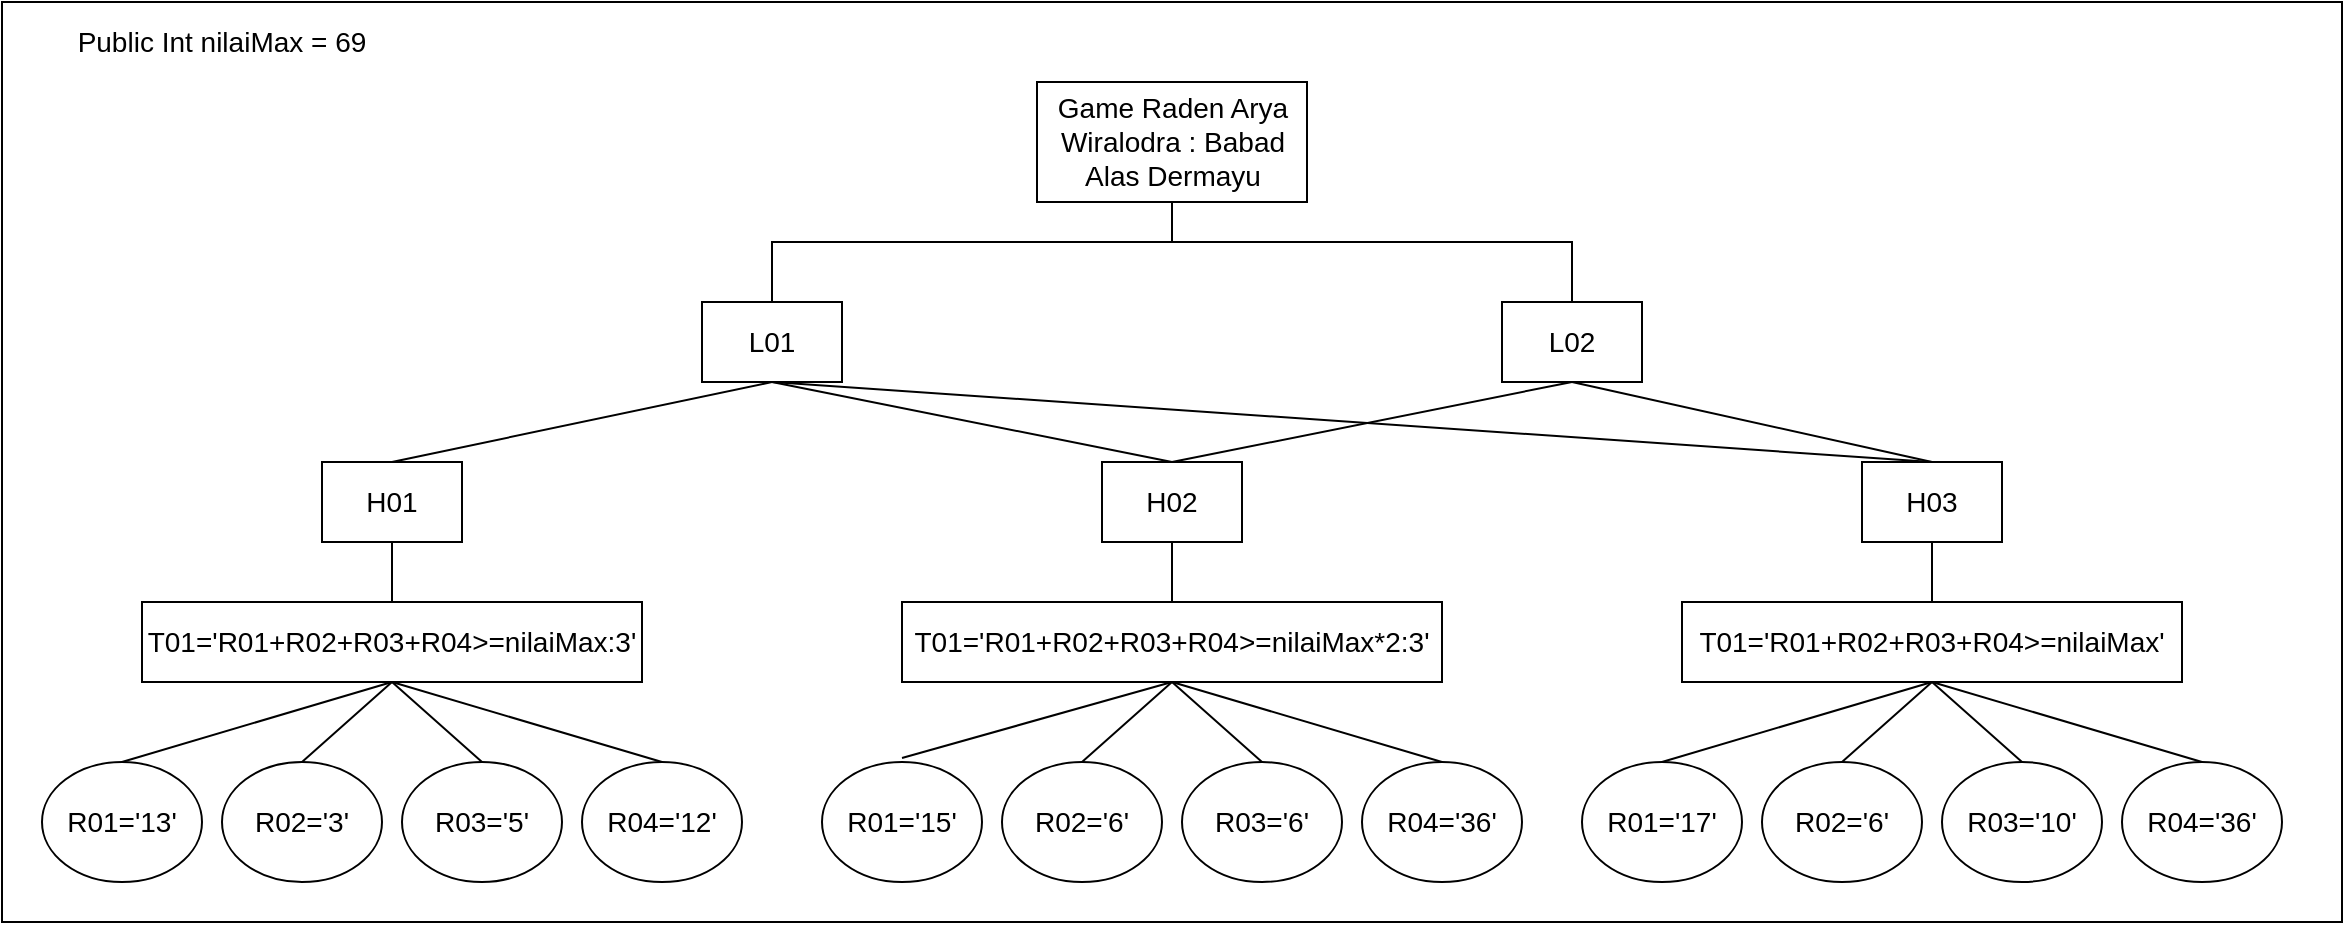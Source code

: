 <mxfile version="13.7.3" type="github"><diagram id="zMZedxxuEh53c-AYyQvR" name="Page-1"><mxGraphModel dx="1240" dy="1404" grid="1" gridSize="10" guides="1" tooltips="1" connect="1" arrows="1" fold="1" page="1" pageScale="1" pageWidth="900" pageHeight="800" math="0" shadow="0"><root><mxCell id="0"/><mxCell id="1" parent="0"/><mxCell id="JtY06ijEBdB0-CIDA702-45" value="" style="rounded=0;whiteSpace=wrap;html=1;fontSize=14;" vertex="1" parent="1"><mxGeometry y="-10" width="1170" height="460" as="geometry"/></mxCell><mxCell id="JtY06ijEBdB0-CIDA702-54" style="edgeStyle=orthogonalEdgeStyle;rounded=0;orthogonalLoop=1;jettySize=auto;html=1;entryX=0.5;entryY=0;entryDx=0;entryDy=0;endArrow=none;endFill=0;fontSize=14;" edge="1" parent="1" source="JtY06ijEBdB0-CIDA702-1" target="JtY06ijEBdB0-CIDA702-47"><mxGeometry relative="1" as="geometry"><Array as="points"><mxPoint x="585" y="110"/><mxPoint x="385" y="110"/></Array></mxGeometry></mxCell><mxCell id="JtY06ijEBdB0-CIDA702-55" style="edgeStyle=orthogonalEdgeStyle;rounded=0;orthogonalLoop=1;jettySize=auto;html=1;entryX=0.5;entryY=0;entryDx=0;entryDy=0;endArrow=none;endFill=0;fontSize=14;" edge="1" parent="1" source="JtY06ijEBdB0-CIDA702-1" target="JtY06ijEBdB0-CIDA702-48"><mxGeometry relative="1" as="geometry"><Array as="points"><mxPoint x="585" y="110"/><mxPoint x="785" y="110"/></Array></mxGeometry></mxCell><mxCell id="JtY06ijEBdB0-CIDA702-1" value="Game Raden Arya Wiralodra : Babad Alas Dermayu" style="rounded=0;whiteSpace=wrap;html=1;fontSize=14;" vertex="1" parent="1"><mxGeometry x="517.5" y="30" width="135" height="60" as="geometry"/></mxCell><mxCell id="JtY06ijEBdB0-CIDA702-31" style="edgeStyle=orthogonalEdgeStyle;rounded=0;orthogonalLoop=1;jettySize=auto;html=1;entryX=0.5;entryY=0;entryDx=0;entryDy=0;fontSize=14;endArrow=none;endFill=0;" edge="1" parent="1" source="JtY06ijEBdB0-CIDA702-2" target="JtY06ijEBdB0-CIDA702-5"><mxGeometry relative="1" as="geometry"/></mxCell><mxCell id="JtY06ijEBdB0-CIDA702-2" value="H01" style="rounded=0;whiteSpace=wrap;html=1;fontSize=14;" vertex="1" parent="1"><mxGeometry x="160" y="220" width="70" height="40" as="geometry"/></mxCell><mxCell id="JtY06ijEBdB0-CIDA702-30" style="edgeStyle=orthogonalEdgeStyle;rounded=0;orthogonalLoop=1;jettySize=auto;html=1;entryX=0.5;entryY=0;entryDx=0;entryDy=0;fontSize=14;endArrow=none;endFill=0;" edge="1" parent="1" source="JtY06ijEBdB0-CIDA702-3" target="JtY06ijEBdB0-CIDA702-6"><mxGeometry relative="1" as="geometry"/></mxCell><mxCell id="JtY06ijEBdB0-CIDA702-3" value="H02" style="rounded=0;whiteSpace=wrap;html=1;fontSize=14;" vertex="1" parent="1"><mxGeometry x="550" y="220" width="70" height="40" as="geometry"/></mxCell><mxCell id="JtY06ijEBdB0-CIDA702-32" style="edgeStyle=orthogonalEdgeStyle;rounded=0;orthogonalLoop=1;jettySize=auto;html=1;entryX=0.5;entryY=0;entryDx=0;entryDy=0;fontSize=14;endArrow=none;endFill=0;" edge="1" parent="1" source="JtY06ijEBdB0-CIDA702-4" target="JtY06ijEBdB0-CIDA702-7"><mxGeometry relative="1" as="geometry"/></mxCell><mxCell id="JtY06ijEBdB0-CIDA702-4" value="H03" style="rounded=0;whiteSpace=wrap;html=1;fontSize=14;" vertex="1" parent="1"><mxGeometry x="930" y="220" width="70" height="40" as="geometry"/></mxCell><mxCell id="JtY06ijEBdB0-CIDA702-5" value="T01='R01+R02+R03+R04&amp;gt;=nilaiMax:3'" style="rounded=0;whiteSpace=wrap;html=1;fontSize=14;" vertex="1" parent="1"><mxGeometry x="70" y="290" width="250" height="40" as="geometry"/></mxCell><mxCell id="JtY06ijEBdB0-CIDA702-6" value="T01='R01+R02+R03+R04&amp;gt;=nilaiMax*2:3'" style="rounded=0;whiteSpace=wrap;html=1;fontSize=14;" vertex="1" parent="1"><mxGeometry x="450" y="290" width="270" height="40" as="geometry"/></mxCell><mxCell id="JtY06ijEBdB0-CIDA702-7" value="T01='R01+R02+R03+R04&amp;gt;=nilaiMax'" style="rounded=0;whiteSpace=wrap;html=1;fontSize=14;" vertex="1" parent="1"><mxGeometry x="840" y="290" width="250" height="40" as="geometry"/></mxCell><mxCell id="JtY06ijEBdB0-CIDA702-8" value="R01='13'" style="ellipse;whiteSpace=wrap;html=1;fontSize=14;" vertex="1" parent="1"><mxGeometry x="20" y="370" width="80" height="60" as="geometry"/></mxCell><mxCell id="JtY06ijEBdB0-CIDA702-9" value="R02='3'" style="ellipse;whiteSpace=wrap;html=1;fontSize=14;" vertex="1" parent="1"><mxGeometry x="110" y="370" width="80" height="60" as="geometry"/></mxCell><mxCell id="JtY06ijEBdB0-CIDA702-10" value="R03='5'" style="ellipse;whiteSpace=wrap;html=1;fontSize=14;" vertex="1" parent="1"><mxGeometry x="200" y="370" width="80" height="60" as="geometry"/></mxCell><mxCell id="JtY06ijEBdB0-CIDA702-11" value="R04='12'" style="ellipse;whiteSpace=wrap;html=1;fontSize=14;" vertex="1" parent="1"><mxGeometry x="290" y="370" width="80" height="60" as="geometry"/></mxCell><mxCell id="JtY06ijEBdB0-CIDA702-17" value="R01='15'" style="ellipse;whiteSpace=wrap;html=1;fontSize=14;" vertex="1" parent="1"><mxGeometry x="410" y="370" width="80" height="60" as="geometry"/></mxCell><mxCell id="JtY06ijEBdB0-CIDA702-18" value="R02='6'" style="ellipse;whiteSpace=wrap;html=1;fontSize=14;" vertex="1" parent="1"><mxGeometry x="500" y="370" width="80" height="60" as="geometry"/></mxCell><mxCell id="JtY06ijEBdB0-CIDA702-19" value="R03='6'" style="ellipse;whiteSpace=wrap;html=1;fontSize=14;" vertex="1" parent="1"><mxGeometry x="590" y="370" width="80" height="60" as="geometry"/></mxCell><mxCell id="JtY06ijEBdB0-CIDA702-20" value="R04='36'" style="ellipse;whiteSpace=wrap;html=1;fontSize=14;" vertex="1" parent="1"><mxGeometry x="680" y="370" width="80" height="60" as="geometry"/></mxCell><mxCell id="JtY06ijEBdB0-CIDA702-21" value="R01='17'" style="ellipse;whiteSpace=wrap;html=1;fontSize=14;" vertex="1" parent="1"><mxGeometry x="790" y="370" width="80" height="60" as="geometry"/></mxCell><mxCell id="JtY06ijEBdB0-CIDA702-22" value="R02='6'" style="ellipse;whiteSpace=wrap;html=1;fontSize=14;" vertex="1" parent="1"><mxGeometry x="880" y="370" width="80" height="60" as="geometry"/></mxCell><mxCell id="JtY06ijEBdB0-CIDA702-23" value="R03='10'" style="ellipse;whiteSpace=wrap;html=1;fontSize=14;" vertex="1" parent="1"><mxGeometry x="970" y="370" width="80" height="60" as="geometry"/></mxCell><mxCell id="JtY06ijEBdB0-CIDA702-24" value="R04='36'" style="ellipse;whiteSpace=wrap;html=1;fontSize=14;" vertex="1" parent="1"><mxGeometry x="1060" y="370" width="80" height="60" as="geometry"/></mxCell><mxCell id="JtY06ijEBdB0-CIDA702-33" value="" style="endArrow=none;html=1;fontSize=14;exitX=0.5;exitY=0;exitDx=0;exitDy=0;entryX=0.5;entryY=1;entryDx=0;entryDy=0;" edge="1" parent="1" source="JtY06ijEBdB0-CIDA702-8" target="JtY06ijEBdB0-CIDA702-5"><mxGeometry width="50" height="50" relative="1" as="geometry"><mxPoint x="120" y="550" as="sourcePoint"/><mxPoint x="170" y="500" as="targetPoint"/></mxGeometry></mxCell><mxCell id="JtY06ijEBdB0-CIDA702-34" value="" style="endArrow=none;html=1;fontSize=14;exitX=0.5;exitY=0;exitDx=0;exitDy=0;entryX=0.5;entryY=1;entryDx=0;entryDy=0;" edge="1" parent="1" source="JtY06ijEBdB0-CIDA702-9"><mxGeometry width="50" height="50" relative="1" as="geometry"><mxPoint x="60" y="370" as="sourcePoint"/><mxPoint x="195" y="330" as="targetPoint"/></mxGeometry></mxCell><mxCell id="JtY06ijEBdB0-CIDA702-35" value="" style="endArrow=none;html=1;fontSize=14;exitX=0.5;exitY=0;exitDx=0;exitDy=0;entryX=0.5;entryY=1;entryDx=0;entryDy=0;" edge="1" parent="1" source="JtY06ijEBdB0-CIDA702-10"><mxGeometry width="50" height="50" relative="1" as="geometry"><mxPoint x="150" y="370" as="sourcePoint"/><mxPoint x="195" y="330" as="targetPoint"/></mxGeometry></mxCell><mxCell id="JtY06ijEBdB0-CIDA702-36" value="" style="endArrow=none;html=1;fontSize=14;exitX=0.5;exitY=0;exitDx=0;exitDy=0;entryX=0.5;entryY=1;entryDx=0;entryDy=0;" edge="1" parent="1" source="JtY06ijEBdB0-CIDA702-11"><mxGeometry width="50" height="50" relative="1" as="geometry"><mxPoint x="240" y="370" as="sourcePoint"/><mxPoint x="195" y="330" as="targetPoint"/></mxGeometry></mxCell><mxCell id="JtY06ijEBdB0-CIDA702-37" value="" style="endArrow=none;html=1;fontSize=14;entryX=0.5;entryY=1;entryDx=0;entryDy=0;" edge="1" parent="1" target="JtY06ijEBdB0-CIDA702-6"><mxGeometry width="50" height="50" relative="1" as="geometry"><mxPoint x="450" y="368" as="sourcePoint"/><mxPoint x="195" y="330" as="targetPoint"/></mxGeometry></mxCell><mxCell id="JtY06ijEBdB0-CIDA702-38" value="" style="endArrow=none;html=1;fontSize=14;entryX=0.5;entryY=1;entryDx=0;entryDy=0;exitX=0.5;exitY=0;exitDx=0;exitDy=0;" edge="1" parent="1" source="JtY06ijEBdB0-CIDA702-18"><mxGeometry width="50" height="50" relative="1" as="geometry"><mxPoint x="450" y="368" as="sourcePoint"/><mxPoint x="585" y="330" as="targetPoint"/></mxGeometry></mxCell><mxCell id="JtY06ijEBdB0-CIDA702-39" value="" style="endArrow=none;html=1;fontSize=14;entryX=0.5;entryY=1;entryDx=0;entryDy=0;exitX=0.5;exitY=0;exitDx=0;exitDy=0;" edge="1" parent="1" source="JtY06ijEBdB0-CIDA702-19"><mxGeometry width="50" height="50" relative="1" as="geometry"><mxPoint x="540" y="370" as="sourcePoint"/><mxPoint x="585" y="330" as="targetPoint"/></mxGeometry></mxCell><mxCell id="JtY06ijEBdB0-CIDA702-40" value="" style="endArrow=none;html=1;fontSize=14;entryX=0.5;entryY=1;entryDx=0;entryDy=0;exitX=0.5;exitY=0;exitDx=0;exitDy=0;" edge="1" parent="1" source="JtY06ijEBdB0-CIDA702-20"><mxGeometry width="50" height="50" relative="1" as="geometry"><mxPoint x="630" y="370" as="sourcePoint"/><mxPoint x="585" y="330" as="targetPoint"/></mxGeometry></mxCell><mxCell id="JtY06ijEBdB0-CIDA702-41" value="" style="endArrow=none;html=1;fontSize=14;entryX=0.5;entryY=1;entryDx=0;entryDy=0;exitX=0.5;exitY=0;exitDx=0;exitDy=0;" edge="1" parent="1" source="JtY06ijEBdB0-CIDA702-21" target="JtY06ijEBdB0-CIDA702-7"><mxGeometry width="50" height="50" relative="1" as="geometry"><mxPoint x="720" y="370" as="sourcePoint"/><mxPoint x="585" y="330" as="targetPoint"/></mxGeometry></mxCell><mxCell id="JtY06ijEBdB0-CIDA702-42" value="" style="endArrow=none;html=1;fontSize=14;entryX=0.5;entryY=1;entryDx=0;entryDy=0;exitX=0.5;exitY=0;exitDx=0;exitDy=0;" edge="1" parent="1" source="JtY06ijEBdB0-CIDA702-22"><mxGeometry width="50" height="50" relative="1" as="geometry"><mxPoint x="830" y="370" as="sourcePoint"/><mxPoint x="965" y="330" as="targetPoint"/></mxGeometry></mxCell><mxCell id="JtY06ijEBdB0-CIDA702-43" value="" style="endArrow=none;html=1;fontSize=14;entryX=0.5;entryY=1;entryDx=0;entryDy=0;exitX=0.5;exitY=0;exitDx=0;exitDy=0;" edge="1" parent="1" source="JtY06ijEBdB0-CIDA702-23"><mxGeometry width="50" height="50" relative="1" as="geometry"><mxPoint x="920" y="370" as="sourcePoint"/><mxPoint x="965" y="330" as="targetPoint"/></mxGeometry></mxCell><mxCell id="JtY06ijEBdB0-CIDA702-44" value="" style="endArrow=none;html=1;fontSize=14;entryX=0.5;entryY=1;entryDx=0;entryDy=0;exitX=0.5;exitY=0;exitDx=0;exitDy=0;" edge="1" parent="1" source="JtY06ijEBdB0-CIDA702-24"><mxGeometry width="50" height="50" relative="1" as="geometry"><mxPoint x="1010" y="370" as="sourcePoint"/><mxPoint x="965" y="330" as="targetPoint"/></mxGeometry></mxCell><mxCell id="JtY06ijEBdB0-CIDA702-46" value="Public Int nilaiMax = 69" style="text;html=1;strokeColor=none;fillColor=none;align=center;verticalAlign=middle;whiteSpace=wrap;rounded=0;fontSize=14;" vertex="1" parent="1"><mxGeometry x="30" width="160" height="20" as="geometry"/></mxCell><mxCell id="JtY06ijEBdB0-CIDA702-47" value="L01" style="rounded=0;whiteSpace=wrap;html=1;fontSize=14;" vertex="1" parent="1"><mxGeometry x="350" y="140" width="70" height="40" as="geometry"/></mxCell><mxCell id="JtY06ijEBdB0-CIDA702-48" value="L02" style="rounded=0;whiteSpace=wrap;html=1;fontSize=14;" vertex="1" parent="1"><mxGeometry x="750" y="140" width="70" height="40" as="geometry"/></mxCell><mxCell id="JtY06ijEBdB0-CIDA702-49" value="" style="endArrow=none;html=1;fontSize=14;exitX=0.5;exitY=0;exitDx=0;exitDy=0;entryX=0.5;entryY=1;entryDx=0;entryDy=0;" edge="1" parent="1" source="JtY06ijEBdB0-CIDA702-2" target="JtY06ijEBdB0-CIDA702-47"><mxGeometry width="50" height="50" relative="1" as="geometry"><mxPoint x="310" y="70" as="sourcePoint"/><mxPoint x="360" y="20" as="targetPoint"/></mxGeometry></mxCell><mxCell id="JtY06ijEBdB0-CIDA702-50" value="" style="endArrow=none;html=1;fontSize=14;exitX=0.5;exitY=0;exitDx=0;exitDy=0;entryX=0.5;entryY=1;entryDx=0;entryDy=0;" edge="1" parent="1" source="JtY06ijEBdB0-CIDA702-3"><mxGeometry width="50" height="50" relative="1" as="geometry"><mxPoint x="195" y="220" as="sourcePoint"/><mxPoint x="385" y="180" as="targetPoint"/></mxGeometry></mxCell><mxCell id="JtY06ijEBdB0-CIDA702-51" value="" style="endArrow=none;html=1;fontSize=14;exitX=0.5;exitY=0;exitDx=0;exitDy=0;entryX=0.5;entryY=1;entryDx=0;entryDy=0;" edge="1" parent="1" source="JtY06ijEBdB0-CIDA702-4"><mxGeometry width="50" height="50" relative="1" as="geometry"><mxPoint x="585.0" y="220" as="sourcePoint"/><mxPoint x="385" y="180" as="targetPoint"/></mxGeometry></mxCell><mxCell id="JtY06ijEBdB0-CIDA702-52" value="" style="endArrow=none;html=1;fontSize=14;exitX=0.5;exitY=0;exitDx=0;exitDy=0;entryX=0.5;entryY=1;entryDx=0;entryDy=0;" edge="1" parent="1" target="JtY06ijEBdB0-CIDA702-48"><mxGeometry width="50" height="50" relative="1" as="geometry"><mxPoint x="965" y="220" as="sourcePoint"/><mxPoint x="385" y="180" as="targetPoint"/></mxGeometry></mxCell><mxCell id="JtY06ijEBdB0-CIDA702-53" value="" style="endArrow=none;html=1;fontSize=14;exitX=0.5;exitY=0;exitDx=0;exitDy=0;entryX=0.5;entryY=1;entryDx=0;entryDy=0;" edge="1" parent="1" source="JtY06ijEBdB0-CIDA702-3"><mxGeometry width="50" height="50" relative="1" as="geometry"><mxPoint x="965" y="220" as="sourcePoint"/><mxPoint x="785.0" y="180" as="targetPoint"/></mxGeometry></mxCell></root></mxGraphModel></diagram></mxfile>